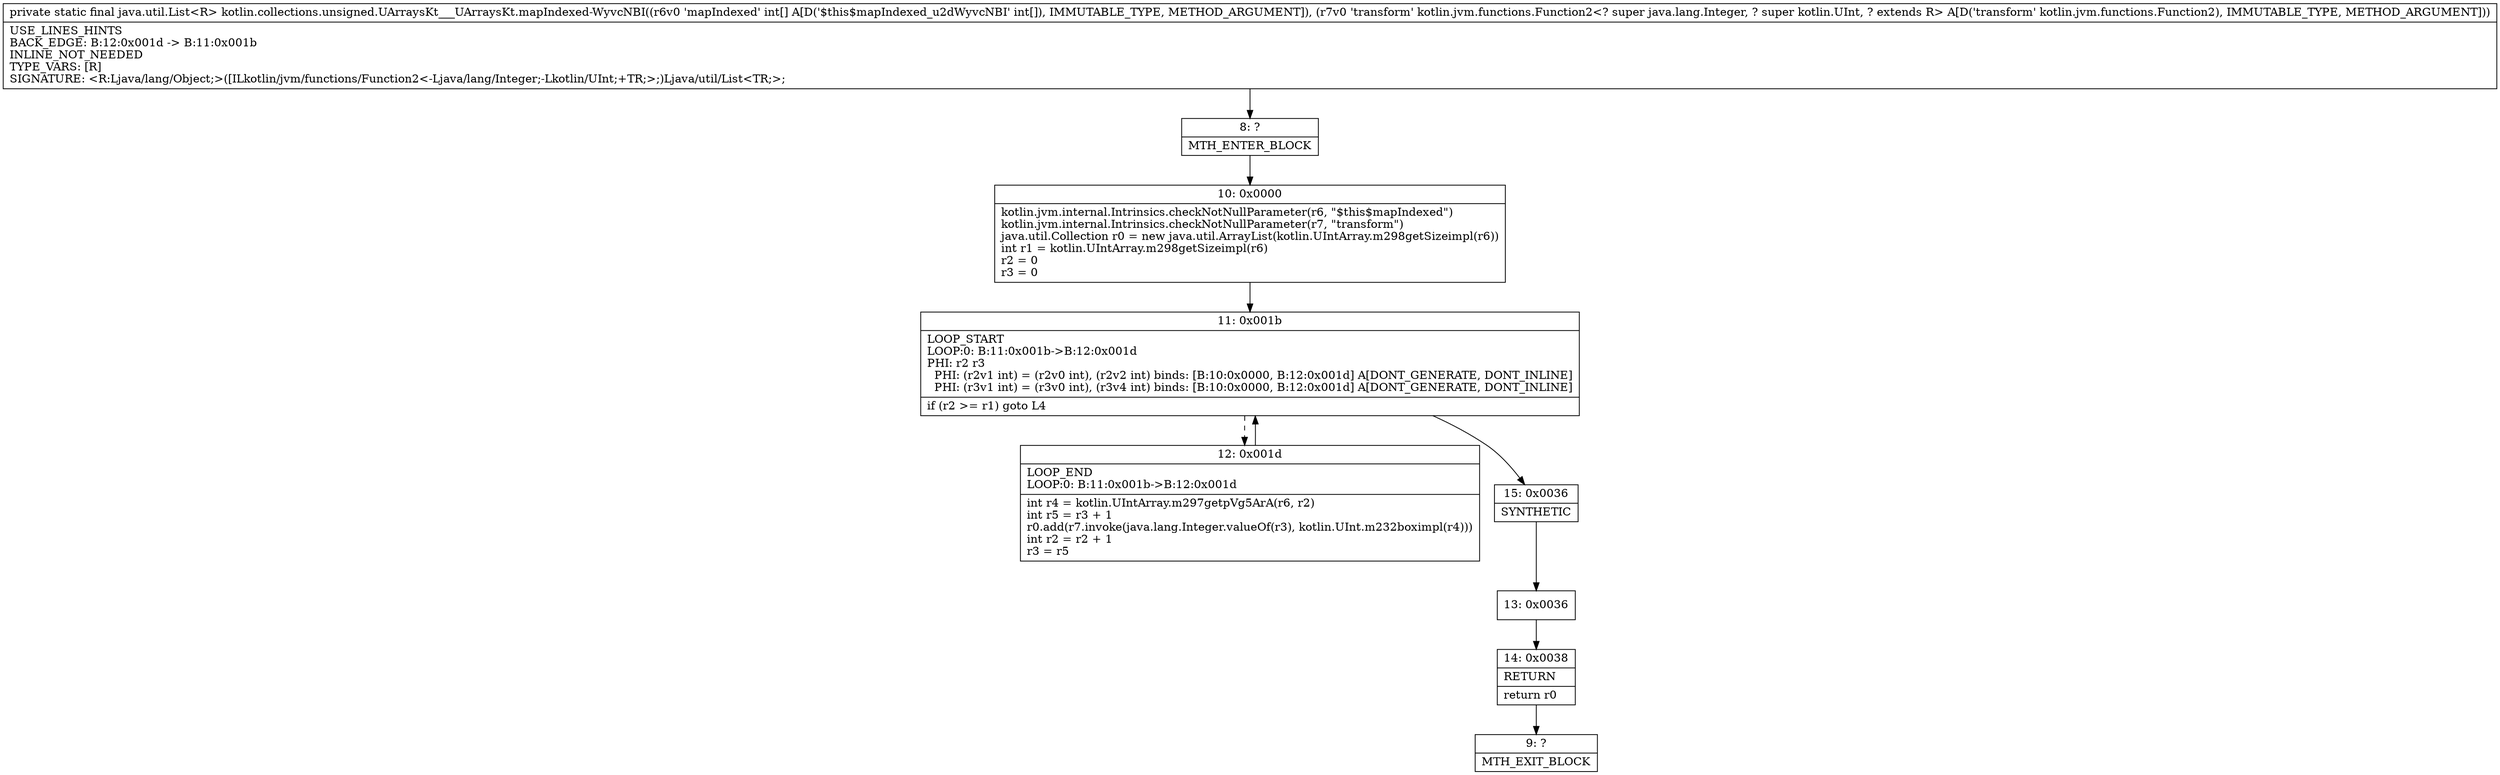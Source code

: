 digraph "CFG forkotlin.collections.unsigned.UArraysKt___UArraysKt.mapIndexed\-WyvcNBI([ILkotlin\/jvm\/functions\/Function2;)Ljava\/util\/List;" {
Node_8 [shape=record,label="{8\:\ ?|MTH_ENTER_BLOCK\l}"];
Node_10 [shape=record,label="{10\:\ 0x0000|kotlin.jvm.internal.Intrinsics.checkNotNullParameter(r6, \"$this$mapIndexed\")\lkotlin.jvm.internal.Intrinsics.checkNotNullParameter(r7, \"transform\")\ljava.util.Collection r0 = new java.util.ArrayList(kotlin.UIntArray.m298getSizeimpl(r6))\lint r1 = kotlin.UIntArray.m298getSizeimpl(r6)\lr2 = 0\lr3 = 0\l}"];
Node_11 [shape=record,label="{11\:\ 0x001b|LOOP_START\lLOOP:0: B:11:0x001b\-\>B:12:0x001d\lPHI: r2 r3 \l  PHI: (r2v1 int) = (r2v0 int), (r2v2 int) binds: [B:10:0x0000, B:12:0x001d] A[DONT_GENERATE, DONT_INLINE]\l  PHI: (r3v1 int) = (r3v0 int), (r3v4 int) binds: [B:10:0x0000, B:12:0x001d] A[DONT_GENERATE, DONT_INLINE]\l|if (r2 \>= r1) goto L4\l}"];
Node_12 [shape=record,label="{12\:\ 0x001d|LOOP_END\lLOOP:0: B:11:0x001b\-\>B:12:0x001d\l|int r4 = kotlin.UIntArray.m297getpVg5ArA(r6, r2)\lint r5 = r3 + 1\lr0.add(r7.invoke(java.lang.Integer.valueOf(r3), kotlin.UInt.m232boximpl(r4)))\lint r2 = r2 + 1\lr3 = r5\l}"];
Node_15 [shape=record,label="{15\:\ 0x0036|SYNTHETIC\l}"];
Node_13 [shape=record,label="{13\:\ 0x0036}"];
Node_14 [shape=record,label="{14\:\ 0x0038|RETURN\l|return r0\l}"];
Node_9 [shape=record,label="{9\:\ ?|MTH_EXIT_BLOCK\l}"];
MethodNode[shape=record,label="{private static final java.util.List\<R\> kotlin.collections.unsigned.UArraysKt___UArraysKt.mapIndexed\-WyvcNBI((r6v0 'mapIndexed' int[] A[D('$this$mapIndexed_u2dWyvcNBI' int[]), IMMUTABLE_TYPE, METHOD_ARGUMENT]), (r7v0 'transform' kotlin.jvm.functions.Function2\<? super java.lang.Integer, ? super kotlin.UInt, ? extends R\> A[D('transform' kotlin.jvm.functions.Function2), IMMUTABLE_TYPE, METHOD_ARGUMENT]))  | USE_LINES_HINTS\lBACK_EDGE: B:12:0x001d \-\> B:11:0x001b\lINLINE_NOT_NEEDED\lTYPE_VARS: [R]\lSIGNATURE: \<R:Ljava\/lang\/Object;\>([ILkotlin\/jvm\/functions\/Function2\<\-Ljava\/lang\/Integer;\-Lkotlin\/UInt;+TR;\>;)Ljava\/util\/List\<TR;\>;\l}"];
MethodNode -> Node_8;Node_8 -> Node_10;
Node_10 -> Node_11;
Node_11 -> Node_12[style=dashed];
Node_11 -> Node_15;
Node_12 -> Node_11;
Node_15 -> Node_13;
Node_13 -> Node_14;
Node_14 -> Node_9;
}

